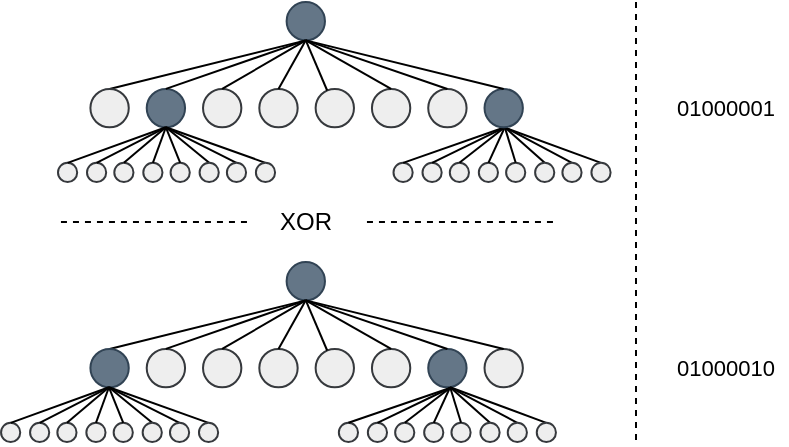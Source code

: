 <mxfile version="15.4.0" type="device"><diagram id="lRNi0BGBe1tgjHKkHnTM" name="Página-1"><mxGraphModel dx="327" dy="285" grid="1" gridSize="10" guides="1" tooltips="1" connect="1" arrows="1" fold="1" page="1" pageScale="1" pageWidth="827" pageHeight="1169" math="0" shadow="0"><root><mxCell id="0"/><mxCell id="1" parent="0"/><mxCell id="B9gXX4mXB4CcgrZL6X_o-165" value="" style="ellipse;whiteSpace=wrap;html=1;aspect=fixed;rotation=0;fillColor=#eeeeee;strokeColor=#36393d;" parent="1" vertex="1"><mxGeometry x="247.756" y="160.412" width="9.588" height="9.588" as="geometry"/></mxCell><mxCell id="B9gXX4mXB4CcgrZL6X_o-166" style="edgeStyle=none;rounded=0;orthogonalLoop=1;jettySize=auto;html=1;entryX=0.5;entryY=0;entryDx=0;entryDy=0;endArrow=none;endFill=0;exitX=0.5;exitY=1;exitDx=0;exitDy=0;" parent="1" target="B9gXX4mXB4CcgrZL6X_o-165" edge="1"><mxGeometry x="80" y="80" as="geometry"><mxPoint x="303.405" y="142.642" as="sourcePoint"/></mxGeometry></mxCell><mxCell id="B9gXX4mXB4CcgrZL6X_o-167" value="" style="ellipse;whiteSpace=wrap;html=1;aspect=fixed;rotation=0;fillColor=#eeeeee;strokeColor=#36393d;" parent="1" vertex="1"><mxGeometry x="262.258" y="160.412" width="9.588" height="9.588" as="geometry"/></mxCell><mxCell id="B9gXX4mXB4CcgrZL6X_o-168" style="edgeStyle=none;rounded=0;orthogonalLoop=1;jettySize=auto;html=1;entryX=0.5;entryY=0;entryDx=0;entryDy=0;endArrow=none;endFill=0;exitX=0.5;exitY=1;exitDx=0;exitDy=0;" parent="1" target="B9gXX4mXB4CcgrZL6X_o-167" edge="1"><mxGeometry x="80" y="80" as="geometry"><mxPoint x="303.405" y="142.642" as="sourcePoint"/></mxGeometry></mxCell><mxCell id="B9gXX4mXB4CcgrZL6X_o-169" value="" style="ellipse;whiteSpace=wrap;html=1;aspect=fixed;rotation=0;fillColor=#eeeeee;strokeColor=#36393d;" parent="1" vertex="1"><mxGeometry x="275.907" y="160.412" width="9.588" height="9.588" as="geometry"/></mxCell><mxCell id="B9gXX4mXB4CcgrZL6X_o-170" style="edgeStyle=none;rounded=0;orthogonalLoop=1;jettySize=auto;html=1;entryX=0.5;entryY=0;entryDx=0;entryDy=0;endArrow=none;endFill=0;exitX=0.5;exitY=1;exitDx=0;exitDy=0;" parent="1" target="B9gXX4mXB4CcgrZL6X_o-169" edge="1"><mxGeometry x="80" y="80" as="geometry"><mxPoint x="303.405" y="142.642" as="sourcePoint"/></mxGeometry></mxCell><mxCell id="B9gXX4mXB4CcgrZL6X_o-171" value="" style="ellipse;whiteSpace=wrap;html=1;aspect=fixed;rotation=0;fillColor=#eeeeee;strokeColor=#36393d;" parent="1" vertex="1"><mxGeometry x="290.409" y="160.412" width="9.588" height="9.588" as="geometry"/></mxCell><mxCell id="B9gXX4mXB4CcgrZL6X_o-172" style="edgeStyle=none;rounded=0;orthogonalLoop=1;jettySize=auto;html=1;entryX=0.5;entryY=0;entryDx=0;entryDy=0;endArrow=none;endFill=0;exitX=0.5;exitY=1;exitDx=0;exitDy=0;" parent="1" target="B9gXX4mXB4CcgrZL6X_o-171" edge="1"><mxGeometry x="80" y="80" as="geometry"><mxPoint x="303.405" y="142.642" as="sourcePoint"/></mxGeometry></mxCell><mxCell id="B9gXX4mXB4CcgrZL6X_o-173" value="" style="ellipse;whiteSpace=wrap;html=1;aspect=fixed;rotation=0;fillColor=#eeeeee;strokeColor=#36393d;" parent="1" vertex="1"><mxGeometry x="304.057" y="160.412" width="9.588" height="9.588" as="geometry"/></mxCell><mxCell id="B9gXX4mXB4CcgrZL6X_o-174" style="edgeStyle=none;rounded=0;orthogonalLoop=1;jettySize=auto;html=1;entryX=0.5;entryY=0;entryDx=0;entryDy=0;endArrow=none;endFill=0;exitX=0.5;exitY=1;exitDx=0;exitDy=0;" parent="1" target="B9gXX4mXB4CcgrZL6X_o-173" edge="1"><mxGeometry x="80" y="80" as="geometry"><mxPoint x="303.405" y="142.642" as="sourcePoint"/></mxGeometry></mxCell><mxCell id="B9gXX4mXB4CcgrZL6X_o-175" style="edgeStyle=none;rounded=0;orthogonalLoop=1;jettySize=auto;html=1;entryX=0.5;entryY=1;entryDx=0;entryDy=0;endArrow=none;endFill=0;exitX=0.5;exitY=0;exitDx=0;exitDy=0;" parent="1" source="B9gXX4mXB4CcgrZL6X_o-176" edge="1"><mxGeometry x="80" y="80" as="geometry"><mxPoint x="303.405" y="142.642" as="targetPoint"/></mxGeometry></mxCell><mxCell id="B9gXX4mXB4CcgrZL6X_o-176" value="" style="ellipse;whiteSpace=wrap;html=1;aspect=fixed;rotation=0;fillColor=#eeeeee;strokeColor=#36393d;" parent="1" vertex="1"><mxGeometry x="318.559" y="160.412" width="9.588" height="9.588" as="geometry"/></mxCell><mxCell id="B9gXX4mXB4CcgrZL6X_o-177" style="edgeStyle=none;rounded=0;orthogonalLoop=1;jettySize=auto;html=1;exitX=0.5;exitY=0;exitDx=0;exitDy=0;entryX=0.5;entryY=1;entryDx=0;entryDy=0;endArrow=none;endFill=0;" parent="1" source="B9gXX4mXB4CcgrZL6X_o-178" edge="1"><mxGeometry x="80" y="80" as="geometry"><mxPoint x="303.405" y="142.642" as="targetPoint"/></mxGeometry></mxCell><mxCell id="B9gXX4mXB4CcgrZL6X_o-178" value="" style="ellipse;whiteSpace=wrap;html=1;aspect=fixed;rotation=0;fillColor=#eeeeee;strokeColor=#36393d;" parent="1" vertex="1"><mxGeometry x="332.208" y="160.412" width="9.588" height="9.588" as="geometry"/></mxCell><mxCell id="B9gXX4mXB4CcgrZL6X_o-179" style="edgeStyle=none;rounded=0;orthogonalLoop=1;jettySize=auto;html=1;endArrow=none;endFill=0;exitX=0.5;exitY=0;exitDx=0;exitDy=0;entryX=0.5;entryY=1;entryDx=0;entryDy=0;" parent="1" source="B9gXX4mXB4CcgrZL6X_o-180" target="B9gXX4mXB4CcgrZL6X_o-9" edge="1"><mxGeometry x="80" y="80" as="geometry"><mxPoint x="303" y="143" as="targetPoint"/></mxGeometry></mxCell><mxCell id="B9gXX4mXB4CcgrZL6X_o-180" value="" style="ellipse;whiteSpace=wrap;html=1;aspect=fixed;rotation=0;fillColor=#eeeeee;strokeColor=#36393d;" parent="1" vertex="1"><mxGeometry x="346.71" y="160.412" width="9.588" height="9.588" as="geometry"/></mxCell><mxCell id="B9gXX4mXB4CcgrZL6X_o-251" style="edgeStyle=none;rounded=0;orthogonalLoop=1;jettySize=auto;html=1;endArrow=none;endFill=0;dashed=1;" parent="1" source="B9gXX4mXB4CcgrZL6X_o-250" edge="1"><mxGeometry relative="1" as="geometry"><mxPoint x="80" y="190" as="targetPoint"/></mxGeometry></mxCell><mxCell id="B9gXX4mXB4CcgrZL6X_o-252" style="edgeStyle=none;rounded=0;orthogonalLoop=1;jettySize=auto;html=1;endArrow=none;endFill=0;dashed=1;" parent="1" source="B9gXX4mXB4CcgrZL6X_o-250" edge="1"><mxGeometry relative="1" as="geometry"><mxPoint x="330" y="190" as="targetPoint"/></mxGeometry></mxCell><mxCell id="B9gXX4mXB4CcgrZL6X_o-250" value="XOR" style="text;html=1;strokeColor=none;fillColor=none;align=center;verticalAlign=middle;whiteSpace=wrap;rounded=0;" parent="1" vertex="1"><mxGeometry x="174.48" y="180" width="60" height="20" as="geometry"/></mxCell><mxCell id="B9gXX4mXB4CcgrZL6X_o-1" value="" style="ellipse;whiteSpace=wrap;html=1;aspect=fixed;rotation=0;fillColor=#647687;strokeColor=#314354;fontColor=#ffffff;" parent="1" vertex="1"><mxGeometry x="194.308" y="80" width="19.176" height="19.176" as="geometry"/></mxCell><mxCell id="B9gXX4mXB4CcgrZL6X_o-10" style="rounded=0;orthogonalLoop=1;jettySize=auto;html=1;entryX=0.5;entryY=1;entryDx=0;entryDy=0;endArrow=none;endFill=0;exitX=0.5;exitY=0;exitDx=0;exitDy=0;" parent="1" source="B9gXX4mXB4CcgrZL6X_o-2" target="B9gXX4mXB4CcgrZL6X_o-1" edge="1"><mxGeometry x="80" y="80" as="geometry"/></mxCell><mxCell id="B9gXX4mXB4CcgrZL6X_o-2" value="" style="ellipse;whiteSpace=wrap;html=1;aspect=fixed;rotation=0;fillColor=#eeeeee;strokeColor=#36393d;" parent="1" vertex="1"><mxGeometry x="96.208" y="123.466" width="19.176" height="19.176" as="geometry"/></mxCell><mxCell id="B9gXX4mXB4CcgrZL6X_o-3" value="" style="ellipse;whiteSpace=wrap;html=1;aspect=fixed;rotation=0;fillColor=#647687;strokeColor=#314354;fontColor=#ffffff;" parent="1" vertex="1"><mxGeometry x="124.358" y="123.466" width="19.176" height="19.176" as="geometry"/></mxCell><mxCell id="B9gXX4mXB4CcgrZL6X_o-13" style="edgeStyle=none;rounded=0;orthogonalLoop=1;jettySize=auto;html=1;entryX=0.5;entryY=0;entryDx=0;entryDy=0;endArrow=none;endFill=0;exitX=0.5;exitY=1;exitDx=0;exitDy=0;" parent="1" source="B9gXX4mXB4CcgrZL6X_o-1" target="B9gXX4mXB4CcgrZL6X_o-3" edge="1"><mxGeometry x="80" y="80" as="geometry"/></mxCell><mxCell id="B9gXX4mXB4CcgrZL6X_o-4" value="" style="ellipse;whiteSpace=wrap;html=1;aspect=fixed;rotation=0;fillColor=#eeeeee;strokeColor=#36393d;" parent="1" vertex="1"><mxGeometry x="152.509" y="123.466" width="19.176" height="19.176" as="geometry"/></mxCell><mxCell id="B9gXX4mXB4CcgrZL6X_o-14" style="edgeStyle=none;rounded=0;orthogonalLoop=1;jettySize=auto;html=1;entryX=0.5;entryY=0;entryDx=0;entryDy=0;endArrow=none;endFill=0;exitX=0.5;exitY=1;exitDx=0;exitDy=0;" parent="1" source="B9gXX4mXB4CcgrZL6X_o-1" target="B9gXX4mXB4CcgrZL6X_o-4" edge="1"><mxGeometry x="80" y="80" as="geometry"/></mxCell><mxCell id="B9gXX4mXB4CcgrZL6X_o-5" value="" style="ellipse;whiteSpace=wrap;html=1;aspect=fixed;rotation=0;fillColor=#eeeeee;strokeColor=#36393d;" parent="1" vertex="1"><mxGeometry x="180.659" y="123.466" width="19.176" height="19.176" as="geometry"/></mxCell><mxCell id="B9gXX4mXB4CcgrZL6X_o-15" style="edgeStyle=none;rounded=0;orthogonalLoop=1;jettySize=auto;html=1;entryX=0.5;entryY=0;entryDx=0;entryDy=0;endArrow=none;endFill=0;exitX=0.5;exitY=1;exitDx=0;exitDy=0;" parent="1" source="B9gXX4mXB4CcgrZL6X_o-1" target="B9gXX4mXB4CcgrZL6X_o-5" edge="1"><mxGeometry x="80" y="80" as="geometry"/></mxCell><mxCell id="B9gXX4mXB4CcgrZL6X_o-6" value="" style="ellipse;whiteSpace=wrap;html=1;aspect=fixed;rotation=0;fillColor=#eeeeee;strokeColor=#36393d;" parent="1" vertex="1"><mxGeometry x="208.81" y="123.466" width="19.176" height="19.176" as="geometry"/></mxCell><mxCell id="B9gXX4mXB4CcgrZL6X_o-17" value="" style="edgeStyle=none;rounded=0;orthogonalLoop=1;jettySize=auto;html=1;endArrow=none;endFill=0;exitX=0.5;exitY=1;exitDx=0;exitDy=0;" parent="1" source="B9gXX4mXB4CcgrZL6X_o-1" target="B9gXX4mXB4CcgrZL6X_o-6" edge="1"><mxGeometry x="80" y="80" as="geometry"/></mxCell><mxCell id="B9gXX4mXB4CcgrZL6X_o-7" value="" style="ellipse;whiteSpace=wrap;html=1;aspect=fixed;rotation=0;fillColor=#eeeeee;strokeColor=#36393d;" parent="1" vertex="1"><mxGeometry x="236.961" y="123.466" width="19.176" height="19.176" as="geometry"/></mxCell><mxCell id="B9gXX4mXB4CcgrZL6X_o-18" style="edgeStyle=none;rounded=0;orthogonalLoop=1;jettySize=auto;html=1;entryX=0.5;entryY=0;entryDx=0;entryDy=0;endArrow=none;endFill=0;exitX=0.5;exitY=1;exitDx=0;exitDy=0;" parent="1" source="B9gXX4mXB4CcgrZL6X_o-1" target="B9gXX4mXB4CcgrZL6X_o-7" edge="1"><mxGeometry x="80" y="80" as="geometry"/></mxCell><mxCell id="B9gXX4mXB4CcgrZL6X_o-8" value="" style="ellipse;whiteSpace=wrap;html=1;aspect=fixed;rotation=0;fillColor=#eeeeee;strokeColor=#36393d;" parent="1" vertex="1"><mxGeometry x="265.111" y="123.466" width="19.176" height="19.176" as="geometry"/></mxCell><mxCell id="B9gXX4mXB4CcgrZL6X_o-19" style="edgeStyle=none;rounded=0;orthogonalLoop=1;jettySize=auto;html=1;entryX=0.5;entryY=0;entryDx=0;entryDy=0;endArrow=none;endFill=0;exitX=0.5;exitY=1;exitDx=0;exitDy=0;" parent="1" source="B9gXX4mXB4CcgrZL6X_o-1" target="B9gXX4mXB4CcgrZL6X_o-8" edge="1"><mxGeometry x="80" y="80" as="geometry"/></mxCell><mxCell id="B9gXX4mXB4CcgrZL6X_o-9" value="" style="ellipse;whiteSpace=wrap;html=1;aspect=fixed;rotation=0;fillColor=#647687;strokeColor=#314354;fontColor=#ffffff;" parent="1" vertex="1"><mxGeometry x="293.262" y="123.466" width="19.176" height="19.176" as="geometry"/></mxCell><mxCell id="B9gXX4mXB4CcgrZL6X_o-20" style="edgeStyle=none;rounded=0;orthogonalLoop=1;jettySize=auto;html=1;entryX=0.5;entryY=0;entryDx=0;entryDy=0;endArrow=none;endFill=0;exitX=0.5;exitY=1;exitDx=0;exitDy=0;" parent="1" source="B9gXX4mXB4CcgrZL6X_o-1" target="B9gXX4mXB4CcgrZL6X_o-9" edge="1"><mxGeometry x="80" y="80" as="geometry"/></mxCell><mxCell id="B9gXX4mXB4CcgrZL6X_o-45" value="" style="ellipse;whiteSpace=wrap;html=1;aspect=fixed;rotation=0;fillColor=#eeeeee;strokeColor=#36393d;" parent="1" vertex="1"><mxGeometry x="80" y="160.412" width="9.588" height="9.588" as="geometry"/></mxCell><mxCell id="B9gXX4mXB4CcgrZL6X_o-84" style="edgeStyle=none;rounded=0;orthogonalLoop=1;jettySize=auto;html=1;entryX=0.5;entryY=0;entryDx=0;entryDy=0;endArrow=none;endFill=0;exitX=0.5;exitY=1;exitDx=0;exitDy=0;" parent="1" source="B9gXX4mXB4CcgrZL6X_o-3" target="B9gXX4mXB4CcgrZL6X_o-45" edge="1"><mxGeometry x="80" y="80" as="geometry"/></mxCell><mxCell id="B9gXX4mXB4CcgrZL6X_o-72" value="" style="ellipse;whiteSpace=wrap;html=1;aspect=fixed;rotation=0;fillColor=#eeeeee;strokeColor=#36393d;" parent="1" vertex="1"><mxGeometry x="94.502" y="160.412" width="9.588" height="9.588" as="geometry"/></mxCell><mxCell id="B9gXX4mXB4CcgrZL6X_o-85" style="edgeStyle=none;rounded=0;orthogonalLoop=1;jettySize=auto;html=1;entryX=0.5;entryY=0;entryDx=0;entryDy=0;endArrow=none;endFill=0;exitX=0.5;exitY=1;exitDx=0;exitDy=0;" parent="1" source="B9gXX4mXB4CcgrZL6X_o-3" target="B9gXX4mXB4CcgrZL6X_o-72" edge="1"><mxGeometry x="80" y="80" as="geometry"/></mxCell><mxCell id="B9gXX4mXB4CcgrZL6X_o-73" value="" style="ellipse;whiteSpace=wrap;html=1;aspect=fixed;rotation=0;fillColor=#eeeeee;strokeColor=#36393d;" parent="1" vertex="1"><mxGeometry x="108.151" y="160.412" width="9.588" height="9.588" as="geometry"/></mxCell><mxCell id="B9gXX4mXB4CcgrZL6X_o-86" style="edgeStyle=none;rounded=0;orthogonalLoop=1;jettySize=auto;html=1;entryX=0.5;entryY=0;entryDx=0;entryDy=0;endArrow=none;endFill=0;exitX=0.5;exitY=1;exitDx=0;exitDy=0;" parent="1" source="B9gXX4mXB4CcgrZL6X_o-3" target="B9gXX4mXB4CcgrZL6X_o-73" edge="1"><mxGeometry x="80" y="80" as="geometry"/></mxCell><mxCell id="B9gXX4mXB4CcgrZL6X_o-74" value="" style="ellipse;whiteSpace=wrap;html=1;aspect=fixed;rotation=0;fillColor=#eeeeee;strokeColor=#36393d;" parent="1" vertex="1"><mxGeometry x="122.652" y="160.412" width="9.588" height="9.588" as="geometry"/></mxCell><mxCell id="B9gXX4mXB4CcgrZL6X_o-87" style="edgeStyle=none;rounded=0;orthogonalLoop=1;jettySize=auto;html=1;entryX=0.5;entryY=0;entryDx=0;entryDy=0;endArrow=none;endFill=0;exitX=0.5;exitY=1;exitDx=0;exitDy=0;" parent="1" source="B9gXX4mXB4CcgrZL6X_o-3" target="B9gXX4mXB4CcgrZL6X_o-74" edge="1"><mxGeometry x="80" y="80" as="geometry"/></mxCell><mxCell id="B9gXX4mXB4CcgrZL6X_o-80" value="" style="ellipse;whiteSpace=wrap;html=1;aspect=fixed;rotation=0;fillColor=#eeeeee;strokeColor=#36393d;" parent="1" vertex="1"><mxGeometry x="136.301" y="160.412" width="9.588" height="9.588" as="geometry"/></mxCell><mxCell id="B9gXX4mXB4CcgrZL6X_o-88" style="edgeStyle=none;rounded=0;orthogonalLoop=1;jettySize=auto;html=1;entryX=0.5;entryY=0;entryDx=0;entryDy=0;endArrow=none;endFill=0;exitX=0.5;exitY=1;exitDx=0;exitDy=0;" parent="1" source="B9gXX4mXB4CcgrZL6X_o-3" target="B9gXX4mXB4CcgrZL6X_o-80" edge="1"><mxGeometry x="80" y="80" as="geometry"/></mxCell><mxCell id="B9gXX4mXB4CcgrZL6X_o-89" style="edgeStyle=none;rounded=0;orthogonalLoop=1;jettySize=auto;html=1;entryX=0.5;entryY=1;entryDx=0;entryDy=0;endArrow=none;endFill=0;exitX=0.5;exitY=0;exitDx=0;exitDy=0;" parent="1" source="B9gXX4mXB4CcgrZL6X_o-81" target="B9gXX4mXB4CcgrZL6X_o-3" edge="1"><mxGeometry x="80" y="80" as="geometry"/></mxCell><mxCell id="B9gXX4mXB4CcgrZL6X_o-81" value="" style="ellipse;whiteSpace=wrap;html=1;aspect=fixed;rotation=0;fillColor=#eeeeee;strokeColor=#36393d;" parent="1" vertex="1"><mxGeometry x="150.803" y="160.412" width="9.588" height="9.588" as="geometry"/></mxCell><mxCell id="B9gXX4mXB4CcgrZL6X_o-90" style="edgeStyle=none;rounded=0;orthogonalLoop=1;jettySize=auto;html=1;exitX=0.5;exitY=0;exitDx=0;exitDy=0;entryX=0.5;entryY=1;entryDx=0;entryDy=0;endArrow=none;endFill=0;" parent="1" source="B9gXX4mXB4CcgrZL6X_o-82" target="B9gXX4mXB4CcgrZL6X_o-3" edge="1"><mxGeometry x="80" y="80" as="geometry"/></mxCell><mxCell id="B9gXX4mXB4CcgrZL6X_o-82" value="" style="ellipse;whiteSpace=wrap;html=1;aspect=fixed;rotation=0;fillColor=#eeeeee;strokeColor=#36393d;" parent="1" vertex="1"><mxGeometry x="164.452" y="160.412" width="9.588" height="9.588" as="geometry"/></mxCell><mxCell id="B9gXX4mXB4CcgrZL6X_o-91" style="edgeStyle=none;rounded=0;orthogonalLoop=1;jettySize=auto;html=1;entryX=0.5;entryY=1;entryDx=0;entryDy=0;endArrow=none;endFill=0;exitX=0.5;exitY=0;exitDx=0;exitDy=0;" parent="1" source="B9gXX4mXB4CcgrZL6X_o-83" target="B9gXX4mXB4CcgrZL6X_o-3" edge="1"><mxGeometry x="80" y="80" as="geometry"/></mxCell><mxCell id="B9gXX4mXB4CcgrZL6X_o-83" value="" style="ellipse;whiteSpace=wrap;html=1;aspect=fixed;rotation=0;fillColor=#eeeeee;strokeColor=#36393d;" parent="1" vertex="1"><mxGeometry x="178.953" y="160.412" width="9.588" height="9.588" as="geometry"/></mxCell><mxCell id="B9gXX4mXB4CcgrZL6X_o-200" value="" style="ellipse;whiteSpace=wrap;html=1;aspect=fixed;rotation=0;fillColor=#647687;strokeColor=#314354;fontColor=#ffffff;" parent="1" vertex="1"><mxGeometry x="194.308" y="210" width="19.176" height="19.176" as="geometry"/></mxCell><mxCell id="B9gXX4mXB4CcgrZL6X_o-201" style="rounded=0;orthogonalLoop=1;jettySize=auto;html=1;entryX=0.5;entryY=1;entryDx=0;entryDy=0;endArrow=none;endFill=0;exitX=0.5;exitY=0;exitDx=0;exitDy=0;" parent="1" source="B9gXX4mXB4CcgrZL6X_o-202" target="B9gXX4mXB4CcgrZL6X_o-200" edge="1"><mxGeometry x="80" y="210" as="geometry"/></mxCell><mxCell id="B9gXX4mXB4CcgrZL6X_o-202" value="" style="ellipse;whiteSpace=wrap;html=1;aspect=fixed;rotation=0;fillColor=#647687;strokeColor=#314354;fontColor=#ffffff;" parent="1" vertex="1"><mxGeometry x="96.208" y="253.466" width="19.176" height="19.176" as="geometry"/></mxCell><mxCell id="B9gXX4mXB4CcgrZL6X_o-203" value="" style="ellipse;whiteSpace=wrap;html=1;aspect=fixed;rotation=0;fillColor=#eeeeee;strokeColor=#36393d;" parent="1" vertex="1"><mxGeometry x="124.358" y="253.466" width="19.176" height="19.176" as="geometry"/></mxCell><mxCell id="B9gXX4mXB4CcgrZL6X_o-204" style="edgeStyle=none;rounded=0;orthogonalLoop=1;jettySize=auto;html=1;entryX=0.5;entryY=0;entryDx=0;entryDy=0;endArrow=none;endFill=0;exitX=0.5;exitY=1;exitDx=0;exitDy=0;" parent="1" source="B9gXX4mXB4CcgrZL6X_o-200" target="B9gXX4mXB4CcgrZL6X_o-203" edge="1"><mxGeometry x="80" y="210" as="geometry"/></mxCell><mxCell id="B9gXX4mXB4CcgrZL6X_o-205" value="" style="ellipse;whiteSpace=wrap;html=1;aspect=fixed;rotation=0;fillColor=#eeeeee;strokeColor=#36393d;" parent="1" vertex="1"><mxGeometry x="152.509" y="253.466" width="19.176" height="19.176" as="geometry"/></mxCell><mxCell id="B9gXX4mXB4CcgrZL6X_o-206" style="edgeStyle=none;rounded=0;orthogonalLoop=1;jettySize=auto;html=1;entryX=0.5;entryY=0;entryDx=0;entryDy=0;endArrow=none;endFill=0;exitX=0.5;exitY=1;exitDx=0;exitDy=0;" parent="1" source="B9gXX4mXB4CcgrZL6X_o-200" target="B9gXX4mXB4CcgrZL6X_o-205" edge="1"><mxGeometry x="80" y="210" as="geometry"/></mxCell><mxCell id="B9gXX4mXB4CcgrZL6X_o-207" value="" style="ellipse;whiteSpace=wrap;html=1;aspect=fixed;rotation=0;fillColor=#eeeeee;strokeColor=#36393d;" parent="1" vertex="1"><mxGeometry x="180.659" y="253.466" width="19.176" height="19.176" as="geometry"/></mxCell><mxCell id="B9gXX4mXB4CcgrZL6X_o-208" style="edgeStyle=none;rounded=0;orthogonalLoop=1;jettySize=auto;html=1;entryX=0.5;entryY=0;entryDx=0;entryDy=0;endArrow=none;endFill=0;exitX=0.5;exitY=1;exitDx=0;exitDy=0;" parent="1" source="B9gXX4mXB4CcgrZL6X_o-200" target="B9gXX4mXB4CcgrZL6X_o-207" edge="1"><mxGeometry x="80" y="210" as="geometry"/></mxCell><mxCell id="B9gXX4mXB4CcgrZL6X_o-209" value="" style="ellipse;whiteSpace=wrap;html=1;aspect=fixed;rotation=0;fillColor=#eeeeee;strokeColor=#36393d;" parent="1" vertex="1"><mxGeometry x="208.81" y="253.466" width="19.176" height="19.176" as="geometry"/></mxCell><mxCell id="B9gXX4mXB4CcgrZL6X_o-210" value="" style="edgeStyle=none;rounded=0;orthogonalLoop=1;jettySize=auto;html=1;endArrow=none;endFill=0;exitX=0.5;exitY=1;exitDx=0;exitDy=0;" parent="1" source="B9gXX4mXB4CcgrZL6X_o-200" target="B9gXX4mXB4CcgrZL6X_o-209" edge="1"><mxGeometry x="80" y="210" as="geometry"/></mxCell><mxCell id="B9gXX4mXB4CcgrZL6X_o-211" value="" style="ellipse;whiteSpace=wrap;html=1;aspect=fixed;rotation=0;fillColor=#eeeeee;strokeColor=#36393d;" parent="1" vertex="1"><mxGeometry x="236.961" y="253.466" width="19.176" height="19.176" as="geometry"/></mxCell><mxCell id="B9gXX4mXB4CcgrZL6X_o-212" style="edgeStyle=none;rounded=0;orthogonalLoop=1;jettySize=auto;html=1;entryX=0.5;entryY=0;entryDx=0;entryDy=0;endArrow=none;endFill=0;exitX=0.5;exitY=1;exitDx=0;exitDy=0;" parent="1" source="B9gXX4mXB4CcgrZL6X_o-200" target="B9gXX4mXB4CcgrZL6X_o-211" edge="1"><mxGeometry x="80" y="210" as="geometry"/></mxCell><mxCell id="B9gXX4mXB4CcgrZL6X_o-213" value="" style="ellipse;whiteSpace=wrap;html=1;aspect=fixed;rotation=0;fillColor=#647687;strokeColor=#314354;fontColor=#ffffff;" parent="1" vertex="1"><mxGeometry x="265.111" y="253.466" width="19.176" height="19.176" as="geometry"/></mxCell><mxCell id="B9gXX4mXB4CcgrZL6X_o-214" style="edgeStyle=none;rounded=0;orthogonalLoop=1;jettySize=auto;html=1;entryX=0.5;entryY=0;entryDx=0;entryDy=0;endArrow=none;endFill=0;exitX=0.5;exitY=1;exitDx=0;exitDy=0;" parent="1" source="B9gXX4mXB4CcgrZL6X_o-200" target="B9gXX4mXB4CcgrZL6X_o-213" edge="1"><mxGeometry x="80" y="210" as="geometry"/></mxCell><mxCell id="B9gXX4mXB4CcgrZL6X_o-215" value="" style="ellipse;whiteSpace=wrap;html=1;aspect=fixed;rotation=0;fillColor=#eeeeee;strokeColor=#36393d;" parent="1" vertex="1"><mxGeometry x="293.262" y="253.466" width="19.176" height="19.176" as="geometry"/></mxCell><mxCell id="B9gXX4mXB4CcgrZL6X_o-216" style="edgeStyle=none;rounded=0;orthogonalLoop=1;jettySize=auto;html=1;entryX=0.5;entryY=0;entryDx=0;entryDy=0;endArrow=none;endFill=0;exitX=0.5;exitY=1;exitDx=0;exitDy=0;" parent="1" source="B9gXX4mXB4CcgrZL6X_o-200" target="B9gXX4mXB4CcgrZL6X_o-215" edge="1"><mxGeometry x="80" y="210" as="geometry"/></mxCell><mxCell id="B9gXX4mXB4CcgrZL6X_o-217" value="" style="ellipse;whiteSpace=wrap;html=1;aspect=fixed;rotation=0;fillColor=#eeeeee;strokeColor=#36393d;" parent="1" vertex="1"><mxGeometry x="51.53" y="290.412" width="9.588" height="9.588" as="geometry"/></mxCell><mxCell id="B9gXX4mXB4CcgrZL6X_o-218" style="edgeStyle=none;rounded=0;orthogonalLoop=1;jettySize=auto;html=1;entryX=0.5;entryY=0;entryDx=0;entryDy=0;endArrow=none;endFill=0;exitX=0.5;exitY=1;exitDx=0;exitDy=0;" parent="1" target="B9gXX4mXB4CcgrZL6X_o-217" edge="1"><mxGeometry x="51.53" y="210" as="geometry"><mxPoint x="105.476" y="272.642" as="sourcePoint"/></mxGeometry></mxCell><mxCell id="B9gXX4mXB4CcgrZL6X_o-219" value="" style="ellipse;whiteSpace=wrap;html=1;aspect=fixed;rotation=0;fillColor=#eeeeee;strokeColor=#36393d;" parent="1" vertex="1"><mxGeometry x="66.032" y="290.412" width="9.588" height="9.588" as="geometry"/></mxCell><mxCell id="B9gXX4mXB4CcgrZL6X_o-220" style="edgeStyle=none;rounded=0;orthogonalLoop=1;jettySize=auto;html=1;entryX=0.5;entryY=0;entryDx=0;entryDy=0;endArrow=none;endFill=0;exitX=0.5;exitY=1;exitDx=0;exitDy=0;" parent="1" target="B9gXX4mXB4CcgrZL6X_o-219" edge="1"><mxGeometry x="51.53" y="210" as="geometry"><mxPoint x="105.476" y="272.642" as="sourcePoint"/></mxGeometry></mxCell><mxCell id="B9gXX4mXB4CcgrZL6X_o-221" value="" style="ellipse;whiteSpace=wrap;html=1;aspect=fixed;rotation=0;fillColor=#eeeeee;strokeColor=#36393d;" parent="1" vertex="1"><mxGeometry x="79.681" y="290.412" width="9.588" height="9.588" as="geometry"/></mxCell><mxCell id="B9gXX4mXB4CcgrZL6X_o-222" style="edgeStyle=none;rounded=0;orthogonalLoop=1;jettySize=auto;html=1;entryX=0.5;entryY=0;entryDx=0;entryDy=0;endArrow=none;endFill=0;exitX=0.5;exitY=1;exitDx=0;exitDy=0;" parent="1" target="B9gXX4mXB4CcgrZL6X_o-221" edge="1"><mxGeometry x="51.53" y="210" as="geometry"><mxPoint x="105.476" y="272.642" as="sourcePoint"/></mxGeometry></mxCell><mxCell id="B9gXX4mXB4CcgrZL6X_o-223" value="" style="ellipse;whiteSpace=wrap;html=1;aspect=fixed;rotation=0;fillColor=#eeeeee;strokeColor=#36393d;" parent="1" vertex="1"><mxGeometry x="94.182" y="290.412" width="9.588" height="9.588" as="geometry"/></mxCell><mxCell id="B9gXX4mXB4CcgrZL6X_o-224" style="edgeStyle=none;rounded=0;orthogonalLoop=1;jettySize=auto;html=1;entryX=0.5;entryY=0;entryDx=0;entryDy=0;endArrow=none;endFill=0;exitX=0.5;exitY=1;exitDx=0;exitDy=0;" parent="1" target="B9gXX4mXB4CcgrZL6X_o-223" edge="1"><mxGeometry x="51.53" y="210" as="geometry"><mxPoint x="105.476" y="272.642" as="sourcePoint"/></mxGeometry></mxCell><mxCell id="B9gXX4mXB4CcgrZL6X_o-225" value="" style="ellipse;whiteSpace=wrap;html=1;aspect=fixed;rotation=0;fillColor=#eeeeee;strokeColor=#36393d;" parent="1" vertex="1"><mxGeometry x="107.831" y="290.412" width="9.588" height="9.588" as="geometry"/></mxCell><mxCell id="B9gXX4mXB4CcgrZL6X_o-226" style="edgeStyle=none;rounded=0;orthogonalLoop=1;jettySize=auto;html=1;entryX=0.5;entryY=0;entryDx=0;entryDy=0;endArrow=none;endFill=0;exitX=0.5;exitY=1;exitDx=0;exitDy=0;" parent="1" target="B9gXX4mXB4CcgrZL6X_o-225" edge="1"><mxGeometry x="51.53" y="210" as="geometry"><mxPoint x="105.476" y="272.642" as="sourcePoint"/></mxGeometry></mxCell><mxCell id="B9gXX4mXB4CcgrZL6X_o-227" style="edgeStyle=none;rounded=0;orthogonalLoop=1;jettySize=auto;html=1;entryX=0.5;entryY=1;entryDx=0;entryDy=0;endArrow=none;endFill=0;exitX=0.5;exitY=0;exitDx=0;exitDy=0;" parent="1" source="B9gXX4mXB4CcgrZL6X_o-228" edge="1"><mxGeometry x="51.53" y="210" as="geometry"><mxPoint x="105.476" y="272.642" as="targetPoint"/></mxGeometry></mxCell><mxCell id="B9gXX4mXB4CcgrZL6X_o-228" value="" style="ellipse;whiteSpace=wrap;html=1;aspect=fixed;rotation=0;fillColor=#eeeeee;strokeColor=#36393d;" parent="1" vertex="1"><mxGeometry x="122.333" y="290.412" width="9.588" height="9.588" as="geometry"/></mxCell><mxCell id="B9gXX4mXB4CcgrZL6X_o-229" style="edgeStyle=none;rounded=0;orthogonalLoop=1;jettySize=auto;html=1;exitX=0.5;exitY=0;exitDx=0;exitDy=0;entryX=0.5;entryY=1;entryDx=0;entryDy=0;endArrow=none;endFill=0;" parent="1" source="B9gXX4mXB4CcgrZL6X_o-230" edge="1"><mxGeometry x="51.53" y="210" as="geometry"><mxPoint x="105.476" y="272.642" as="targetPoint"/></mxGeometry></mxCell><mxCell id="B9gXX4mXB4CcgrZL6X_o-230" value="" style="ellipse;whiteSpace=wrap;html=1;aspect=fixed;rotation=0;fillColor=#eeeeee;strokeColor=#36393d;" parent="1" vertex="1"><mxGeometry x="135.982" y="290.412" width="9.588" height="9.588" as="geometry"/></mxCell><mxCell id="B9gXX4mXB4CcgrZL6X_o-231" style="edgeStyle=none;rounded=0;orthogonalLoop=1;jettySize=auto;html=1;entryX=0.5;entryY=1;entryDx=0;entryDy=0;endArrow=none;endFill=0;exitX=0.5;exitY=0;exitDx=0;exitDy=0;" parent="1" source="B9gXX4mXB4CcgrZL6X_o-232" edge="1"><mxGeometry x="51.53" y="210" as="geometry"><mxPoint x="105.476" y="272.642" as="targetPoint"/></mxGeometry></mxCell><mxCell id="B9gXX4mXB4CcgrZL6X_o-232" value="" style="ellipse;whiteSpace=wrap;html=1;aspect=fixed;rotation=0;fillColor=#eeeeee;strokeColor=#36393d;" parent="1" vertex="1"><mxGeometry x="150.483" y="290.412" width="9.588" height="9.588" as="geometry"/></mxCell><mxCell id="B9gXX4mXB4CcgrZL6X_o-233" value="" style="ellipse;whiteSpace=wrap;html=1;aspect=fixed;rotation=0;fillColor=#eeeeee;strokeColor=#36393d;" parent="1" vertex="1"><mxGeometry x="220.426" y="290.412" width="9.588" height="9.588" as="geometry"/></mxCell><mxCell id="B9gXX4mXB4CcgrZL6X_o-234" style="edgeStyle=none;rounded=0;orthogonalLoop=1;jettySize=auto;html=1;entryX=0.5;entryY=0;entryDx=0;entryDy=0;endArrow=none;endFill=0;" parent="1" target="B9gXX4mXB4CcgrZL6X_o-233" edge="1"><mxGeometry x="80" y="210" as="geometry"><mxPoint x="276" y="273" as="sourcePoint"/></mxGeometry></mxCell><mxCell id="B9gXX4mXB4CcgrZL6X_o-235" value="" style="ellipse;whiteSpace=wrap;html=1;aspect=fixed;rotation=0;fillColor=#eeeeee;strokeColor=#36393d;" parent="1" vertex="1"><mxGeometry x="234.928" y="290.412" width="9.588" height="9.588" as="geometry"/></mxCell><mxCell id="B9gXX4mXB4CcgrZL6X_o-236" style="edgeStyle=none;rounded=0;orthogonalLoop=1;jettySize=auto;html=1;entryX=0.5;entryY=0;entryDx=0;entryDy=0;endArrow=none;endFill=0;" parent="1" target="B9gXX4mXB4CcgrZL6X_o-235" edge="1"><mxGeometry x="80" y="210" as="geometry"><mxPoint x="276" y="273" as="sourcePoint"/></mxGeometry></mxCell><mxCell id="B9gXX4mXB4CcgrZL6X_o-237" value="" style="ellipse;whiteSpace=wrap;html=1;aspect=fixed;rotation=0;fillColor=#eeeeee;strokeColor=#36393d;" parent="1" vertex="1"><mxGeometry x="248.577" y="290.412" width="9.588" height="9.588" as="geometry"/></mxCell><mxCell id="B9gXX4mXB4CcgrZL6X_o-238" style="edgeStyle=none;rounded=0;orthogonalLoop=1;jettySize=auto;html=1;entryX=0.5;entryY=0;entryDx=0;entryDy=0;endArrow=none;endFill=0;" parent="1" target="B9gXX4mXB4CcgrZL6X_o-237" edge="1"><mxGeometry x="80" y="210" as="geometry"><mxPoint x="276" y="273" as="sourcePoint"/></mxGeometry></mxCell><mxCell id="B9gXX4mXB4CcgrZL6X_o-239" value="" style="ellipse;whiteSpace=wrap;html=1;aspect=fixed;rotation=0;fillColor=#eeeeee;strokeColor=#36393d;" parent="1" vertex="1"><mxGeometry x="263.079" y="290.412" width="9.588" height="9.588" as="geometry"/></mxCell><mxCell id="B9gXX4mXB4CcgrZL6X_o-240" style="edgeStyle=none;rounded=0;orthogonalLoop=1;jettySize=auto;html=1;entryX=0.5;entryY=0;entryDx=0;entryDy=0;endArrow=none;endFill=0;exitX=0.5;exitY=1;exitDx=0;exitDy=0;" parent="1" target="B9gXX4mXB4CcgrZL6X_o-239" edge="1"><mxGeometry x="80" y="210" as="geometry"><mxPoint x="276.075" y="272.642" as="sourcePoint"/></mxGeometry></mxCell><mxCell id="B9gXX4mXB4CcgrZL6X_o-241" value="" style="ellipse;whiteSpace=wrap;html=1;aspect=fixed;rotation=0;fillColor=#eeeeee;strokeColor=#36393d;" parent="1" vertex="1"><mxGeometry x="276.727" y="290.412" width="9.588" height="9.588" as="geometry"/></mxCell><mxCell id="B9gXX4mXB4CcgrZL6X_o-242" style="edgeStyle=none;rounded=0;orthogonalLoop=1;jettySize=auto;html=1;entryX=0.5;entryY=0;entryDx=0;entryDy=0;endArrow=none;endFill=0;exitX=0.5;exitY=1;exitDx=0;exitDy=0;" parent="1" target="B9gXX4mXB4CcgrZL6X_o-241" edge="1"><mxGeometry x="80" y="210" as="geometry"><mxPoint x="276.075" y="272.642" as="sourcePoint"/></mxGeometry></mxCell><mxCell id="B9gXX4mXB4CcgrZL6X_o-243" style="edgeStyle=none;rounded=0;orthogonalLoop=1;jettySize=auto;html=1;entryX=0.5;entryY=1;entryDx=0;entryDy=0;endArrow=none;endFill=0;exitX=0.5;exitY=0;exitDx=0;exitDy=0;" parent="1" source="B9gXX4mXB4CcgrZL6X_o-244" edge="1"><mxGeometry x="80" y="210" as="geometry"><mxPoint x="276.075" y="272.642" as="targetPoint"/></mxGeometry></mxCell><mxCell id="B9gXX4mXB4CcgrZL6X_o-244" value="" style="ellipse;whiteSpace=wrap;html=1;aspect=fixed;rotation=0;fillColor=#eeeeee;strokeColor=#36393d;" parent="1" vertex="1"><mxGeometry x="291.229" y="290.412" width="9.588" height="9.588" as="geometry"/></mxCell><mxCell id="B9gXX4mXB4CcgrZL6X_o-245" style="edgeStyle=none;rounded=0;orthogonalLoop=1;jettySize=auto;html=1;exitX=0.5;exitY=0;exitDx=0;exitDy=0;entryX=0.5;entryY=1;entryDx=0;entryDy=0;endArrow=none;endFill=0;" parent="1" source="B9gXX4mXB4CcgrZL6X_o-246" edge="1"><mxGeometry x="80" y="210" as="geometry"><mxPoint x="276.075" y="272.642" as="targetPoint"/></mxGeometry></mxCell><mxCell id="B9gXX4mXB4CcgrZL6X_o-246" value="" style="ellipse;whiteSpace=wrap;html=1;aspect=fixed;rotation=0;fillColor=#eeeeee;strokeColor=#36393d;" parent="1" vertex="1"><mxGeometry x="304.878" y="290.412" width="9.588" height="9.588" as="geometry"/></mxCell><mxCell id="B9gXX4mXB4CcgrZL6X_o-247" style="edgeStyle=none;rounded=0;orthogonalLoop=1;jettySize=auto;html=1;entryX=0.5;entryY=1;entryDx=0;entryDy=0;endArrow=none;endFill=0;exitX=0.5;exitY=0;exitDx=0;exitDy=0;" parent="1" source="B9gXX4mXB4CcgrZL6X_o-248" edge="1"><mxGeometry x="80" y="210" as="geometry"><mxPoint x="276.075" y="272.642" as="targetPoint"/></mxGeometry></mxCell><mxCell id="B9gXX4mXB4CcgrZL6X_o-248" value="" style="ellipse;whiteSpace=wrap;html=1;aspect=fixed;rotation=0;fillColor=#eeeeee;strokeColor=#36393d;" parent="1" vertex="1"><mxGeometry x="319.38" y="290.412" width="9.588" height="9.588" as="geometry"/></mxCell><mxCell id="B9gXX4mXB4CcgrZL6X_o-283" value="&lt;span style=&quot;font-size: 11px&quot;&gt;01000001&lt;/span&gt;" style="text;html=1;strokeColor=none;fillColor=none;align=center;verticalAlign=middle;whiteSpace=wrap;rounded=0;fontSize=6;" parent="1" vertex="1"><mxGeometry x="384" y="118.05" width="60" height="30" as="geometry"/></mxCell><mxCell id="B9gXX4mXB4CcgrZL6X_o-284" value="&lt;span style=&quot;font-size: 11px&quot;&gt;01000010&lt;/span&gt;" style="text;html=1;strokeColor=none;fillColor=none;align=center;verticalAlign=middle;whiteSpace=wrap;rounded=0;fontSize=6;" parent="1" vertex="1"><mxGeometry x="384" y="248.05" width="60" height="30" as="geometry"/></mxCell><mxCell id="B9gXX4mXB4CcgrZL6X_o-285" style="edgeStyle=none;rounded=0;orthogonalLoop=1;jettySize=auto;html=1;endArrow=none;endFill=0;dashed=1;" parent="1" edge="1"><mxGeometry relative="1" as="geometry"><mxPoint x="369" y="300" as="targetPoint"/><mxPoint x="369" y="80" as="sourcePoint"/></mxGeometry></mxCell></root></mxGraphModel></diagram></mxfile>